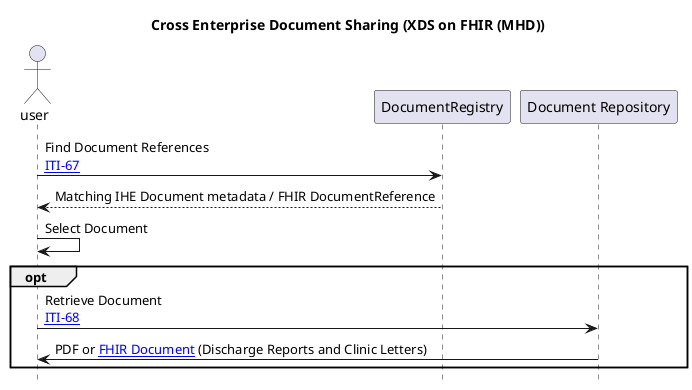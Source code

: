 @startuml


title Cross Enterprise Document Sharing (XDS on FHIR (MHD))

hide footbox

actor user
participant DocumentRegistry
participant DocumentRepository as "Document Repository"


user -> DocumentRegistry : Find Document References \n[[https://profiles.ihe.net/ITI/MHD/ITI-67.html ITI-67]]
DocumentRegistry --> user: Matching IHE Document metadata / FHIR DocumentReference
user -> user: Select Document
opt
user -> DocumentRepository : Retrieve Document \n[[https://profiles.ihe.net/ITI/MHD/ITI-68.html ITI-68]]
DocumentRepository -> user: PDF or [[https://hl7.org/fhir/R4/documents.html FHIR Document]] (Discharge Reports and Clinic Letters)

end

@enduml
